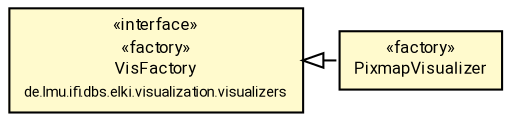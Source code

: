 #!/usr/local/bin/dot
#
# Class diagram 
# Generated by UMLGraph version R5_7_2-60-g0e99a6 (http://www.spinellis.gr/umlgraph/)
#

digraph G {
	graph [fontnames="svg"]
	edge [fontname="Roboto",fontsize=7,labelfontname="Roboto",labelfontsize=7,color="black"];
	node [fontname="Roboto",fontcolor="black",fontsize=8,shape=plaintext,margin=0,width=0,height=0];
	nodesep=0.15;
	ranksep=0.25;
	rankdir=LR;
	// de.lmu.ifi.dbs.elki.visualization.visualizers.VisFactory
	c8194410 [label=<<table title="de.lmu.ifi.dbs.elki.visualization.visualizers.VisFactory" border="0" cellborder="1" cellspacing="0" cellpadding="2" bgcolor="LemonChiffon" href="../VisFactory.html" target="_parent">
		<tr><td><table border="0" cellspacing="0" cellpadding="1">
		<tr><td align="center" balign="center"> &#171;interface&#187; </td></tr>
		<tr><td align="center" balign="center"> &#171;factory&#187; </td></tr>
		<tr><td align="center" balign="center"> <font face="Roboto">VisFactory</font> </td></tr>
		<tr><td align="center" balign="center"> <font face="Roboto" point-size="7.0">de.lmu.ifi.dbs.elki.visualization.visualizers</font> </td></tr>
		</table></td></tr>
		</table>>, URL="../VisFactory.html"];
	// de.lmu.ifi.dbs.elki.visualization.visualizers.visunproj.PixmapVisualizer
	c8194437 [label=<<table title="de.lmu.ifi.dbs.elki.visualization.visualizers.visunproj.PixmapVisualizer" border="0" cellborder="1" cellspacing="0" cellpadding="2" bgcolor="lemonChiffon" href="PixmapVisualizer.html" target="_parent">
		<tr><td><table border="0" cellspacing="0" cellpadding="1">
		<tr><td align="center" balign="center"> &#171;factory&#187; </td></tr>
		<tr><td align="center" balign="center"> <font face="Roboto">PixmapVisualizer</font> </td></tr>
		</table></td></tr>
		</table>>, URL="PixmapVisualizer.html"];
	// de.lmu.ifi.dbs.elki.visualization.visualizers.visunproj.PixmapVisualizer implements de.lmu.ifi.dbs.elki.visualization.visualizers.VisFactory
	c8194410 -> c8194437 [arrowtail=empty,style=dashed,dir=back,weight=9];
}

